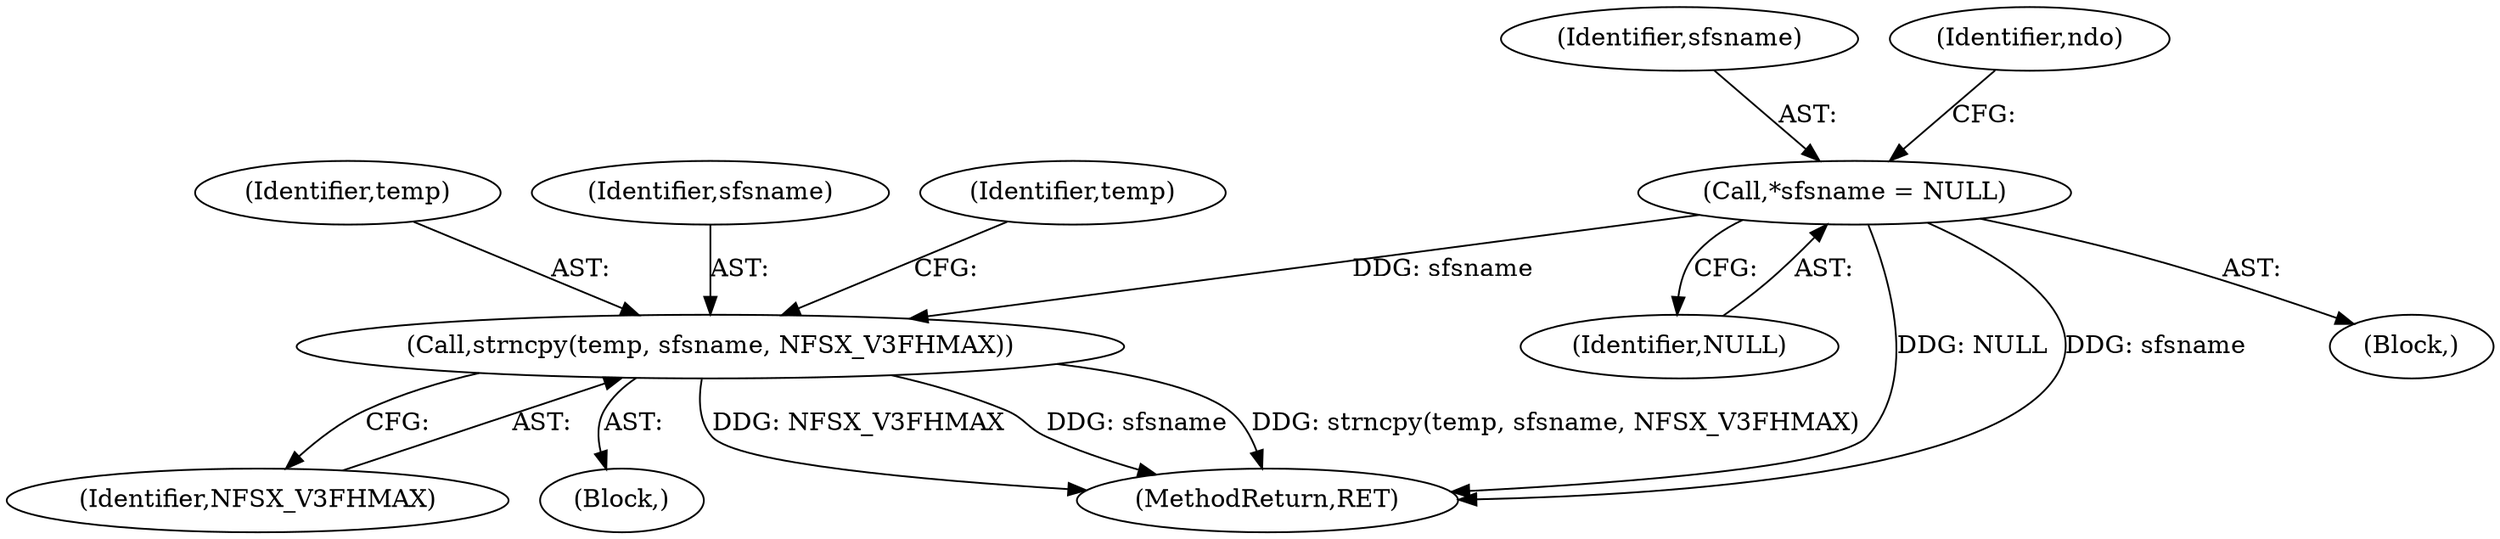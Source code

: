digraph "0_tcpdump_7a923447fd49a069a0fd3b6c3547438ab5ee2123@pointer" {
"1000112" [label="(Call,*sfsname = NULL)"];
"1000175" [label="(Call,strncpy(temp, sfsname, NFSX_V3FHMAX))"];
"1000178" [label="(Identifier,NFSX_V3FHMAX)"];
"1000176" [label="(Identifier,temp)"];
"1000114" [label="(Identifier,NULL)"];
"1000175" [label="(Call,strncpy(temp, sfsname, NFSX_V3FHMAX))"];
"1000173" [label="(Block,)"];
"1000112" [label="(Call,*sfsname = NULL)"];
"1000113" [label="(Identifier,sfsname)"];
"1000247" [label="(MethodReturn,RET)"];
"1000177" [label="(Identifier,sfsname)"];
"1000118" [label="(Identifier,ndo)"];
"1000108" [label="(Block,)"];
"1000181" [label="(Identifier,temp)"];
"1000112" -> "1000108"  [label="AST: "];
"1000112" -> "1000114"  [label="CFG: "];
"1000113" -> "1000112"  [label="AST: "];
"1000114" -> "1000112"  [label="AST: "];
"1000118" -> "1000112"  [label="CFG: "];
"1000112" -> "1000247"  [label="DDG: NULL"];
"1000112" -> "1000247"  [label="DDG: sfsname"];
"1000112" -> "1000175"  [label="DDG: sfsname"];
"1000175" -> "1000173"  [label="AST: "];
"1000175" -> "1000178"  [label="CFG: "];
"1000176" -> "1000175"  [label="AST: "];
"1000177" -> "1000175"  [label="AST: "];
"1000178" -> "1000175"  [label="AST: "];
"1000181" -> "1000175"  [label="CFG: "];
"1000175" -> "1000247"  [label="DDG: NFSX_V3FHMAX"];
"1000175" -> "1000247"  [label="DDG: sfsname"];
"1000175" -> "1000247"  [label="DDG: strncpy(temp, sfsname, NFSX_V3FHMAX)"];
}
